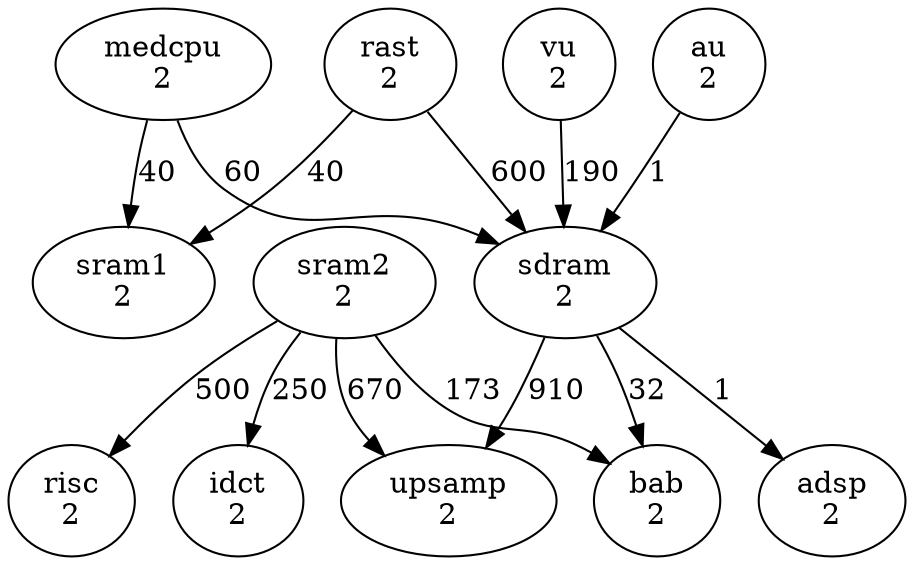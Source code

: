 strict digraph  {
	"risc
2"	 [d=2];
	"sdram
2"	 [d=2];
	"adsp
2"	 [d=2];
	"sdram
2" -> "adsp
2"	 [label=1,
		volume=1];
	"upsamp
2"	 [d=2];
	"sdram
2" -> "upsamp
2"	 [label=910,
		volume=910];
	"bab
2"	 [d=2];
	"sdram
2" -> "bab
2"	 [label=32,
		volume=32];
	"rast
2"	 [d=2];
	"rast
2" -> "sdram
2"	 [label=600,
		volume=600];
	"sram1
2"	 [d=2];
	"rast
2" -> "sram1
2"	 [label=40,
		volume=40];
	"sram2
2"	 [d=2];
	"sram2
2" -> "risc
2"	 [label=500,
		volume=500];
	"sram2
2" -> "upsamp
2"	 [label=670,
		volume=670];
	"idct
2"	 [d=2];
	"sram2
2" -> "idct
2"	 [label=250,
		volume=250];
	"sram2
2" -> "bab
2"	 [label=173,
		volume=173];
	"medcpu
2"	 [d=2];
	"medcpu
2" -> "sdram
2"	 [label=60,
		volume=60];
	"medcpu
2" -> "sram1
2"	 [label=40,
		volume=40];
	"au
2"	 [d=2];
	"au
2" -> "sdram
2"	 [label=1,
		volume=1];
	"vu
2"	 [d=2];
	"vu
2" -> "sdram
2"	 [label=190,
		volume=190];
}
